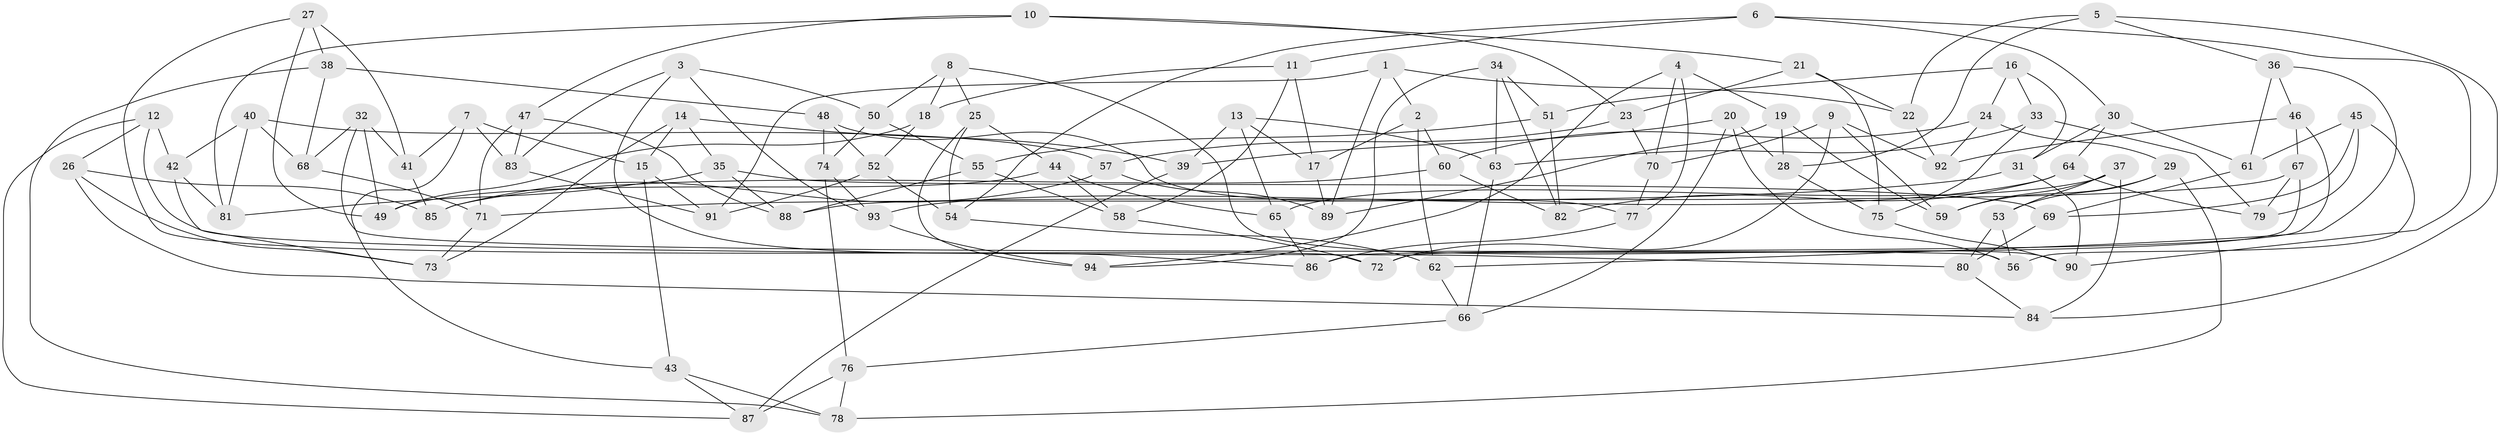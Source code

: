 // Generated by graph-tools (version 1.1) at 2025/58/03/09/25 04:58:54]
// undirected, 94 vertices, 188 edges
graph export_dot {
graph [start="1"]
  node [color=gray90,style=filled];
  1;
  2;
  3;
  4;
  5;
  6;
  7;
  8;
  9;
  10;
  11;
  12;
  13;
  14;
  15;
  16;
  17;
  18;
  19;
  20;
  21;
  22;
  23;
  24;
  25;
  26;
  27;
  28;
  29;
  30;
  31;
  32;
  33;
  34;
  35;
  36;
  37;
  38;
  39;
  40;
  41;
  42;
  43;
  44;
  45;
  46;
  47;
  48;
  49;
  50;
  51;
  52;
  53;
  54;
  55;
  56;
  57;
  58;
  59;
  60;
  61;
  62;
  63;
  64;
  65;
  66;
  67;
  68;
  69;
  70;
  71;
  72;
  73;
  74;
  75;
  76;
  77;
  78;
  79;
  80;
  81;
  82;
  83;
  84;
  85;
  86;
  87;
  88;
  89;
  90;
  91;
  92;
  93;
  94;
  1 -- 2;
  1 -- 89;
  1 -- 91;
  1 -- 22;
  2 -- 62;
  2 -- 17;
  2 -- 60;
  3 -- 50;
  3 -- 83;
  3 -- 93;
  3 -- 86;
  4 -- 77;
  4 -- 70;
  4 -- 19;
  4 -- 94;
  5 -- 22;
  5 -- 36;
  5 -- 28;
  5 -- 84;
  6 -- 54;
  6 -- 90;
  6 -- 11;
  6 -- 30;
  7 -- 83;
  7 -- 41;
  7 -- 15;
  7 -- 43;
  8 -- 50;
  8 -- 90;
  8 -- 25;
  8 -- 18;
  9 -- 92;
  9 -- 59;
  9 -- 70;
  9 -- 72;
  10 -- 47;
  10 -- 23;
  10 -- 81;
  10 -- 21;
  11 -- 58;
  11 -- 17;
  11 -- 18;
  12 -- 42;
  12 -- 87;
  12 -- 26;
  12 -- 80;
  13 -- 65;
  13 -- 39;
  13 -- 63;
  13 -- 17;
  14 -- 15;
  14 -- 73;
  14 -- 39;
  14 -- 35;
  15 -- 91;
  15 -- 43;
  16 -- 31;
  16 -- 33;
  16 -- 51;
  16 -- 24;
  17 -- 89;
  18 -- 49;
  18 -- 52;
  19 -- 59;
  19 -- 28;
  19 -- 89;
  20 -- 28;
  20 -- 66;
  20 -- 56;
  20 -- 39;
  21 -- 75;
  21 -- 22;
  21 -- 23;
  22 -- 92;
  23 -- 70;
  23 -- 57;
  24 -- 60;
  24 -- 92;
  24 -- 29;
  25 -- 54;
  25 -- 94;
  25 -- 44;
  26 -- 73;
  26 -- 84;
  26 -- 85;
  27 -- 38;
  27 -- 41;
  27 -- 72;
  27 -- 49;
  28 -- 75;
  29 -- 53;
  29 -- 78;
  29 -- 59;
  30 -- 64;
  30 -- 61;
  30 -- 31;
  31 -- 90;
  31 -- 71;
  32 -- 68;
  32 -- 49;
  32 -- 41;
  32 -- 56;
  33 -- 79;
  33 -- 75;
  33 -- 63;
  34 -- 94;
  34 -- 51;
  34 -- 82;
  34 -- 63;
  35 -- 81;
  35 -- 69;
  35 -- 88;
  36 -- 61;
  36 -- 46;
  36 -- 62;
  37 -- 53;
  37 -- 59;
  37 -- 65;
  37 -- 84;
  38 -- 48;
  38 -- 78;
  38 -- 68;
  39 -- 87;
  40 -- 57;
  40 -- 42;
  40 -- 68;
  40 -- 81;
  41 -- 85;
  42 -- 73;
  42 -- 81;
  43 -- 78;
  43 -- 87;
  44 -- 49;
  44 -- 58;
  44 -- 65;
  45 -- 69;
  45 -- 79;
  45 -- 56;
  45 -- 61;
  46 -- 67;
  46 -- 92;
  46 -- 72;
  47 -- 83;
  47 -- 71;
  47 -- 88;
  48 -- 52;
  48 -- 74;
  48 -- 77;
  50 -- 55;
  50 -- 74;
  51 -- 82;
  51 -- 55;
  52 -- 91;
  52 -- 54;
  53 -- 56;
  53 -- 80;
  54 -- 62;
  55 -- 88;
  55 -- 58;
  57 -- 89;
  57 -- 85;
  58 -- 72;
  60 -- 85;
  60 -- 82;
  61 -- 69;
  62 -- 66;
  63 -- 66;
  64 -- 93;
  64 -- 82;
  64 -- 79;
  65 -- 86;
  66 -- 76;
  67 -- 86;
  67 -- 79;
  67 -- 88;
  68 -- 71;
  69 -- 80;
  70 -- 77;
  71 -- 73;
  74 -- 93;
  74 -- 76;
  75 -- 90;
  76 -- 87;
  76 -- 78;
  77 -- 86;
  80 -- 84;
  83 -- 91;
  93 -- 94;
}

